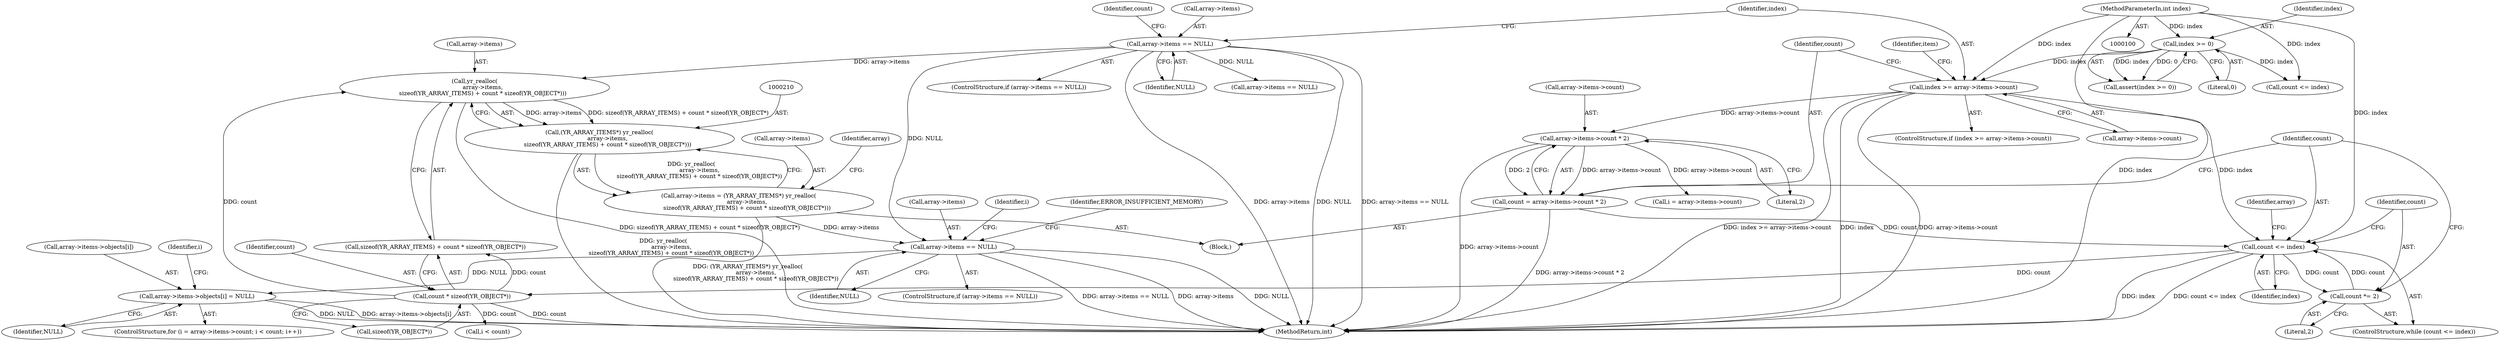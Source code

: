 digraph "0_yara_4a342f01e5439b9bb901aff1c6c23c536baeeb3f_0@API" {
"1000211" [label="(Call,yr_realloc(\n         array->items,\n         sizeof(YR_ARRAY_ITEMS) + count * sizeof(YR_OBJECT*)))"];
"1000123" [label="(Call,array->items == NULL)"];
"1000218" [label="(Call,count * sizeof(YR_OBJECT*))"];
"1000199" [label="(Call,count <= index)"];
"1000189" [label="(Call,count = array->items->count * 2)"];
"1000191" [label="(Call,array->items->count * 2)"];
"1000181" [label="(Call,index >= array->items->count)"];
"1000109" [label="(Call,index >= 0)"];
"1000103" [label="(MethodParameterIn,int index)"];
"1000202" [label="(Call,count *= 2)"];
"1000209" [label="(Call,(YR_ARRAY_ITEMS*) yr_realloc(\n         array->items,\n         sizeof(YR_ARRAY_ITEMS) + count * sizeof(YR_OBJECT*)))"];
"1000205" [label="(Call,array->items = (YR_ARRAY_ITEMS*) yr_realloc(\n         array->items,\n         sizeof(YR_ARRAY_ITEMS) + count * sizeof(YR_OBJECT*)))"];
"1000223" [label="(Call,array->items == NULL)"];
"1000243" [label="(Call,array->items->objects[i] = NULL)"];
"1000192" [label="(Call,array->items->count)"];
"1000198" [label="(ControlStructure,while (count <= index))"];
"1000209" [label="(Call,(YR_ARRAY_ITEMS*) yr_realloc(\n         array->items,\n         sizeof(YR_ARRAY_ITEMS) + count * sizeof(YR_OBJECT*)))"];
"1000183" [label="(Call,array->items->count)"];
"1000199" [label="(Call,count <= index)"];
"1000227" [label="(Identifier,NULL)"];
"1000212" [label="(Call,array->items)"];
"1000190" [label="(Identifier,count)"];
"1000211" [label="(Call,yr_realloc(\n         array->items,\n         sizeof(YR_ARRAY_ITEMS) + count * sizeof(YR_OBJECT*)))"];
"1000200" [label="(Identifier,count)"];
"1000205" [label="(Call,array->items = (YR_ARRAY_ITEMS*) yr_realloc(\n         array->items,\n         sizeof(YR_ARRAY_ITEMS) + count * sizeof(YR_OBJECT*)))"];
"1000108" [label="(Call,assert(index >= 0))"];
"1000122" [label="(ControlStructure,if (array->items == NULL))"];
"1000123" [label="(Call,array->items == NULL)"];
"1000197" [label="(Literal,2)"];
"1000182" [label="(Identifier,index)"];
"1000219" [label="(Identifier,count)"];
"1000238" [label="(Call,i < count)"];
"1000222" [label="(ControlStructure,if (array->items == NULL))"];
"1000181" [label="(Call,index >= array->items->count)"];
"1000261" [label="(Identifier,item)"];
"1000130" [label="(Identifier,count)"];
"1000188" [label="(Block,)"];
"1000191" [label="(Call,array->items->count * 2)"];
"1000231" [label="(Call,i = array->items->count)"];
"1000251" [label="(Identifier,NULL)"];
"1000111" [label="(Literal,0)"];
"1000110" [label="(Identifier,index)"];
"1000242" [label="(Identifier,i)"];
"1000202" [label="(Call,count *= 2)"];
"1000201" [label="(Identifier,index)"];
"1000223" [label="(Call,array->items == NULL)"];
"1000230" [label="(ControlStructure,for (i = array->items->count; i < count; i++))"];
"1000189" [label="(Call,count = array->items->count * 2)"];
"1000133" [label="(Call,count <= index)"];
"1000206" [label="(Call,array->items)"];
"1000229" [label="(Identifier,ERROR_INSUFFICIENT_MEMORY)"];
"1000244" [label="(Call,array->items->objects[i])"];
"1000103" [label="(MethodParameterIn,int index)"];
"1000224" [label="(Call,array->items)"];
"1000180" [label="(ControlStructure,if (index >= array->items->count))"];
"1000232" [label="(Identifier,i)"];
"1000275" [label="(MethodReturn,int)"];
"1000127" [label="(Identifier,NULL)"];
"1000220" [label="(Call,sizeof(YR_OBJECT*))"];
"1000207" [label="(Identifier,array)"];
"1000109" [label="(Call,index >= 0)"];
"1000203" [label="(Identifier,count)"];
"1000204" [label="(Literal,2)"];
"1000215" [label="(Call,sizeof(YR_ARRAY_ITEMS) + count * sizeof(YR_OBJECT*))"];
"1000154" [label="(Call,array->items == NULL)"];
"1000225" [label="(Identifier,array)"];
"1000124" [label="(Call,array->items)"];
"1000243" [label="(Call,array->items->objects[i] = NULL)"];
"1000218" [label="(Call,count * sizeof(YR_OBJECT*))"];
"1000211" -> "1000209"  [label="AST: "];
"1000211" -> "1000215"  [label="CFG: "];
"1000212" -> "1000211"  [label="AST: "];
"1000215" -> "1000211"  [label="AST: "];
"1000209" -> "1000211"  [label="CFG: "];
"1000211" -> "1000275"  [label="DDG: sizeof(YR_ARRAY_ITEMS) + count * sizeof(YR_OBJECT*)"];
"1000211" -> "1000209"  [label="DDG: array->items"];
"1000211" -> "1000209"  [label="DDG: sizeof(YR_ARRAY_ITEMS) + count * sizeof(YR_OBJECT*)"];
"1000123" -> "1000211"  [label="DDG: array->items"];
"1000218" -> "1000211"  [label="DDG: count"];
"1000123" -> "1000122"  [label="AST: "];
"1000123" -> "1000127"  [label="CFG: "];
"1000124" -> "1000123"  [label="AST: "];
"1000127" -> "1000123"  [label="AST: "];
"1000130" -> "1000123"  [label="CFG: "];
"1000182" -> "1000123"  [label="CFG: "];
"1000123" -> "1000275"  [label="DDG: NULL"];
"1000123" -> "1000275"  [label="DDG: array->items == NULL"];
"1000123" -> "1000275"  [label="DDG: array->items"];
"1000123" -> "1000154"  [label="DDG: NULL"];
"1000123" -> "1000223"  [label="DDG: NULL"];
"1000218" -> "1000215"  [label="AST: "];
"1000218" -> "1000220"  [label="CFG: "];
"1000219" -> "1000218"  [label="AST: "];
"1000220" -> "1000218"  [label="AST: "];
"1000215" -> "1000218"  [label="CFG: "];
"1000218" -> "1000275"  [label="DDG: count"];
"1000218" -> "1000215"  [label="DDG: count"];
"1000199" -> "1000218"  [label="DDG: count"];
"1000218" -> "1000238"  [label="DDG: count"];
"1000199" -> "1000198"  [label="AST: "];
"1000199" -> "1000201"  [label="CFG: "];
"1000200" -> "1000199"  [label="AST: "];
"1000201" -> "1000199"  [label="AST: "];
"1000203" -> "1000199"  [label="CFG: "];
"1000207" -> "1000199"  [label="CFG: "];
"1000199" -> "1000275"  [label="DDG: count <= index"];
"1000199" -> "1000275"  [label="DDG: index"];
"1000189" -> "1000199"  [label="DDG: count"];
"1000202" -> "1000199"  [label="DDG: count"];
"1000181" -> "1000199"  [label="DDG: index"];
"1000103" -> "1000199"  [label="DDG: index"];
"1000199" -> "1000202"  [label="DDG: count"];
"1000189" -> "1000188"  [label="AST: "];
"1000189" -> "1000191"  [label="CFG: "];
"1000190" -> "1000189"  [label="AST: "];
"1000191" -> "1000189"  [label="AST: "];
"1000200" -> "1000189"  [label="CFG: "];
"1000189" -> "1000275"  [label="DDG: array->items->count * 2"];
"1000191" -> "1000189"  [label="DDG: array->items->count"];
"1000191" -> "1000189"  [label="DDG: 2"];
"1000191" -> "1000197"  [label="CFG: "];
"1000192" -> "1000191"  [label="AST: "];
"1000197" -> "1000191"  [label="AST: "];
"1000191" -> "1000275"  [label="DDG: array->items->count"];
"1000181" -> "1000191"  [label="DDG: array->items->count"];
"1000191" -> "1000231"  [label="DDG: array->items->count"];
"1000181" -> "1000180"  [label="AST: "];
"1000181" -> "1000183"  [label="CFG: "];
"1000182" -> "1000181"  [label="AST: "];
"1000183" -> "1000181"  [label="AST: "];
"1000190" -> "1000181"  [label="CFG: "];
"1000261" -> "1000181"  [label="CFG: "];
"1000181" -> "1000275"  [label="DDG: index >= array->items->count"];
"1000181" -> "1000275"  [label="DDG: index"];
"1000181" -> "1000275"  [label="DDG: array->items->count"];
"1000109" -> "1000181"  [label="DDG: index"];
"1000103" -> "1000181"  [label="DDG: index"];
"1000109" -> "1000108"  [label="AST: "];
"1000109" -> "1000111"  [label="CFG: "];
"1000110" -> "1000109"  [label="AST: "];
"1000111" -> "1000109"  [label="AST: "];
"1000108" -> "1000109"  [label="CFG: "];
"1000109" -> "1000108"  [label="DDG: index"];
"1000109" -> "1000108"  [label="DDG: 0"];
"1000103" -> "1000109"  [label="DDG: index"];
"1000109" -> "1000133"  [label="DDG: index"];
"1000103" -> "1000100"  [label="AST: "];
"1000103" -> "1000275"  [label="DDG: index"];
"1000103" -> "1000133"  [label="DDG: index"];
"1000202" -> "1000198"  [label="AST: "];
"1000202" -> "1000204"  [label="CFG: "];
"1000203" -> "1000202"  [label="AST: "];
"1000204" -> "1000202"  [label="AST: "];
"1000200" -> "1000202"  [label="CFG: "];
"1000209" -> "1000205"  [label="AST: "];
"1000210" -> "1000209"  [label="AST: "];
"1000205" -> "1000209"  [label="CFG: "];
"1000209" -> "1000275"  [label="DDG: yr_realloc(\n         array->items,\n         sizeof(YR_ARRAY_ITEMS) + count * sizeof(YR_OBJECT*))"];
"1000209" -> "1000205"  [label="DDG: yr_realloc(\n         array->items,\n         sizeof(YR_ARRAY_ITEMS) + count * sizeof(YR_OBJECT*))"];
"1000205" -> "1000188"  [label="AST: "];
"1000206" -> "1000205"  [label="AST: "];
"1000225" -> "1000205"  [label="CFG: "];
"1000205" -> "1000275"  [label="DDG: (YR_ARRAY_ITEMS*) yr_realloc(\n         array->items,\n         sizeof(YR_ARRAY_ITEMS) + count * sizeof(YR_OBJECT*))"];
"1000205" -> "1000223"  [label="DDG: array->items"];
"1000223" -> "1000222"  [label="AST: "];
"1000223" -> "1000227"  [label="CFG: "];
"1000224" -> "1000223"  [label="AST: "];
"1000227" -> "1000223"  [label="AST: "];
"1000229" -> "1000223"  [label="CFG: "];
"1000232" -> "1000223"  [label="CFG: "];
"1000223" -> "1000275"  [label="DDG: NULL"];
"1000223" -> "1000275"  [label="DDG: array->items == NULL"];
"1000223" -> "1000275"  [label="DDG: array->items"];
"1000223" -> "1000243"  [label="DDG: NULL"];
"1000243" -> "1000230"  [label="AST: "];
"1000243" -> "1000251"  [label="CFG: "];
"1000244" -> "1000243"  [label="AST: "];
"1000251" -> "1000243"  [label="AST: "];
"1000242" -> "1000243"  [label="CFG: "];
"1000243" -> "1000275"  [label="DDG: NULL"];
"1000243" -> "1000275"  [label="DDG: array->items->objects[i]"];
}
